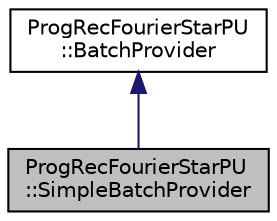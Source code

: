 digraph "ProgRecFourierStarPU::SimpleBatchProvider"
{
  edge [fontname="Helvetica",fontsize="10",labelfontname="Helvetica",labelfontsize="10"];
  node [fontname="Helvetica",fontsize="10",shape=record];
  Node2 [label="ProgRecFourierStarPU\l::SimpleBatchProvider",height=0.2,width=0.4,color="black", fillcolor="grey75", style="filled", fontcolor="black"];
  Node3 -> Node2 [dir="back",color="midnightblue",fontsize="10",style="solid",fontname="Helvetica"];
  Node3 [label="ProgRecFourierStarPU\l::BatchProvider",height=0.2,width=0.4,color="black", fillcolor="white", style="filled",URL="$structProgRecFourierStarPU_1_1BatchProvider.html"];
}
